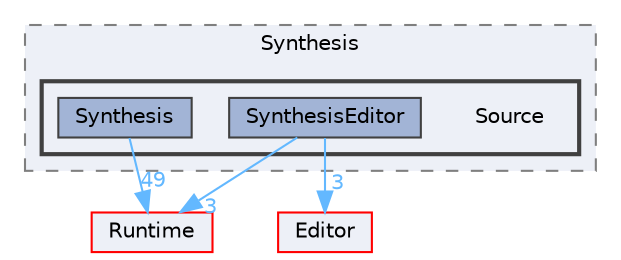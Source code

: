 digraph "Source"
{
 // INTERACTIVE_SVG=YES
 // LATEX_PDF_SIZE
  bgcolor="transparent";
  edge [fontname=Helvetica,fontsize=10,labelfontname=Helvetica,labelfontsize=10];
  node [fontname=Helvetica,fontsize=10,shape=box,height=0.2,width=0.4];
  compound=true
  subgraph clusterdir_05cd65aaf5c77fea61c1df3d64c648a9 {
    graph [ bgcolor="#edf0f7", pencolor="grey50", label="Synthesis", fontname=Helvetica,fontsize=10 style="filled,dashed", URL="dir_05cd65aaf5c77fea61c1df3d64c648a9.html",tooltip=""]
  subgraph clusterdir_e3de40e84846812021a9cfa80da7942a {
    graph [ bgcolor="#edf0f7", pencolor="grey25", label="", fontname=Helvetica,fontsize=10 style="filled,bold", URL="dir_e3de40e84846812021a9cfa80da7942a.html",tooltip=""]
    dir_e3de40e84846812021a9cfa80da7942a [shape=plaintext, label="Source"];
  dir_367ed7c3a11bd53da295851ddf465166 [label="Synthesis", fillcolor="#a2b4d6", color="grey25", style="filled", URL="dir_367ed7c3a11bd53da295851ddf465166.html",tooltip=""];
  dir_80c0c81db7c57bf1f290e64d6ff5cd1a [label="SynthesisEditor", fillcolor="#a2b4d6", color="grey25", style="filled", URL="dir_80c0c81db7c57bf1f290e64d6ff5cd1a.html",tooltip=""];
  }
  }
  dir_7536b172fbd480bfd146a1b1acd6856b [label="Runtime", fillcolor="#edf0f7", color="red", style="filled", URL="dir_7536b172fbd480bfd146a1b1acd6856b.html",tooltip=""];
  dir_b26507eead720464ba2ac6bbc6dcec5f [label="Editor", fillcolor="#edf0f7", color="red", style="filled", URL="dir_b26507eead720464ba2ac6bbc6dcec5f.html",tooltip=""];
  dir_367ed7c3a11bd53da295851ddf465166->dir_7536b172fbd480bfd146a1b1acd6856b [headlabel="49", labeldistance=1.5 headhref="dir_001160_000984.html" href="dir_001160_000984.html" color="steelblue1" fontcolor="steelblue1"];
  dir_80c0c81db7c57bf1f290e64d6ff5cd1a->dir_7536b172fbd480bfd146a1b1acd6856b [headlabel="3", labeldistance=1.5 headhref="dir_001161_000984.html" href="dir_001161_000984.html" color="steelblue1" fontcolor="steelblue1"];
  dir_80c0c81db7c57bf1f290e64d6ff5cd1a->dir_b26507eead720464ba2ac6bbc6dcec5f [headlabel="3", labeldistance=1.5 headhref="dir_001161_000357.html" href="dir_001161_000357.html" color="steelblue1" fontcolor="steelblue1"];
}
